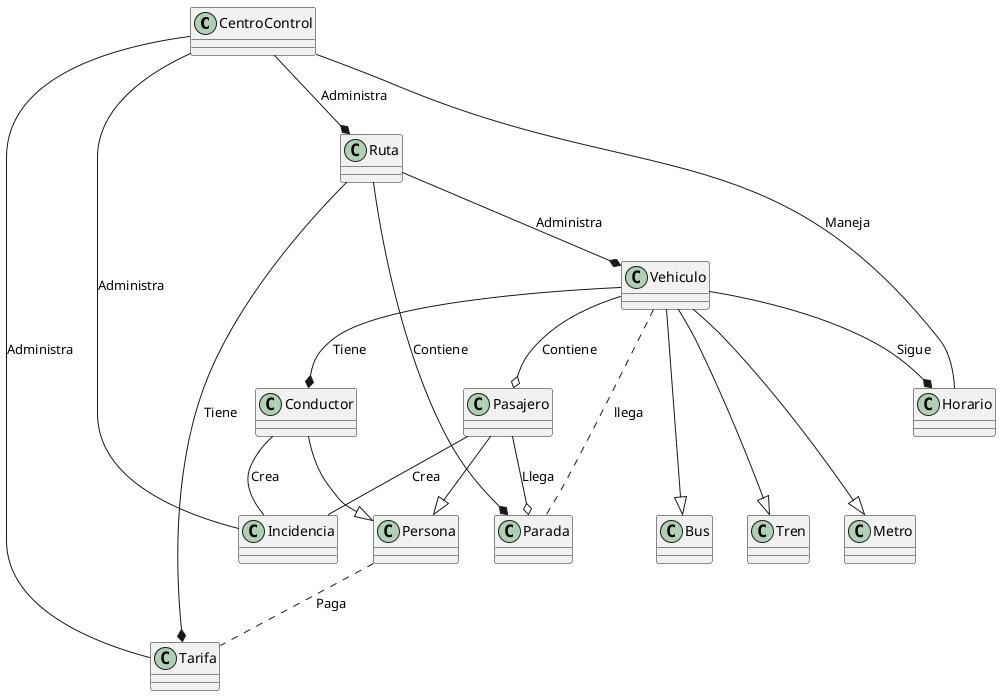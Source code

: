 @startuml diagramaDeClases

class CentroControl
class Tarifa
class Incidencia

class Ruta
class Parada

class Vehiculo
class Bus
class Tren
class Metro

class Horario
class Conductor
class Pasajero
class Persona

CentroControl -- Tarifa : Administra
CentroControl -- Incidencia : Administra
CentroControl -- Horario : Maneja
CentroControl --* Ruta : Administra

Ruta --* Parada : Contiene
Ruta --* Vehiculo : Administra
Ruta --* Tarifa : Tiene

Vehiculo ---|> Bus
Vehiculo ---|> Tren
Vehiculo ---|> Metro

Vehiculo --* Horario : Sigue
Vehiculo --* Conductor : Tiene
Vehiculo --o Pasajero : Contiene
Vehiculo .. Parada : llega

Conductor --|> Persona
Conductor -- Incidencia : Crea

Pasajero --|> Persona
Pasajero --o Parada : Llega
Pasajero -- Incidencia : Crea

Persona .. Tarifa : Paga

@enduml
